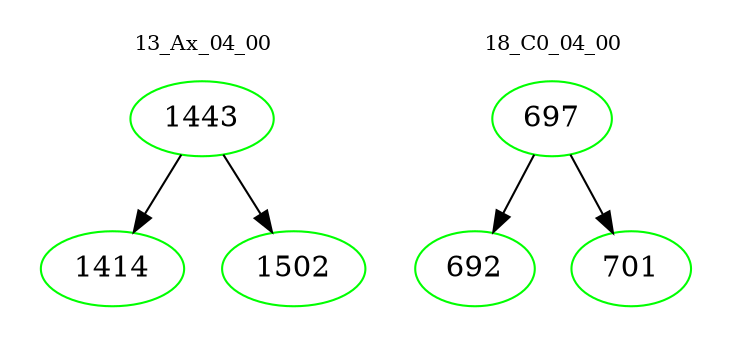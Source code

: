 digraph{
subgraph cluster_0 {
color = white
label = "13_Ax_04_00";
fontsize=10;
T0_1443 [label="1443", color="green"]
T0_1443 -> T0_1414 [color="black"]
T0_1414 [label="1414", color="green"]
T0_1443 -> T0_1502 [color="black"]
T0_1502 [label="1502", color="green"]
}
subgraph cluster_1 {
color = white
label = "18_C0_04_00";
fontsize=10;
T1_697 [label="697", color="green"]
T1_697 -> T1_692 [color="black"]
T1_692 [label="692", color="green"]
T1_697 -> T1_701 [color="black"]
T1_701 [label="701", color="green"]
}
}
